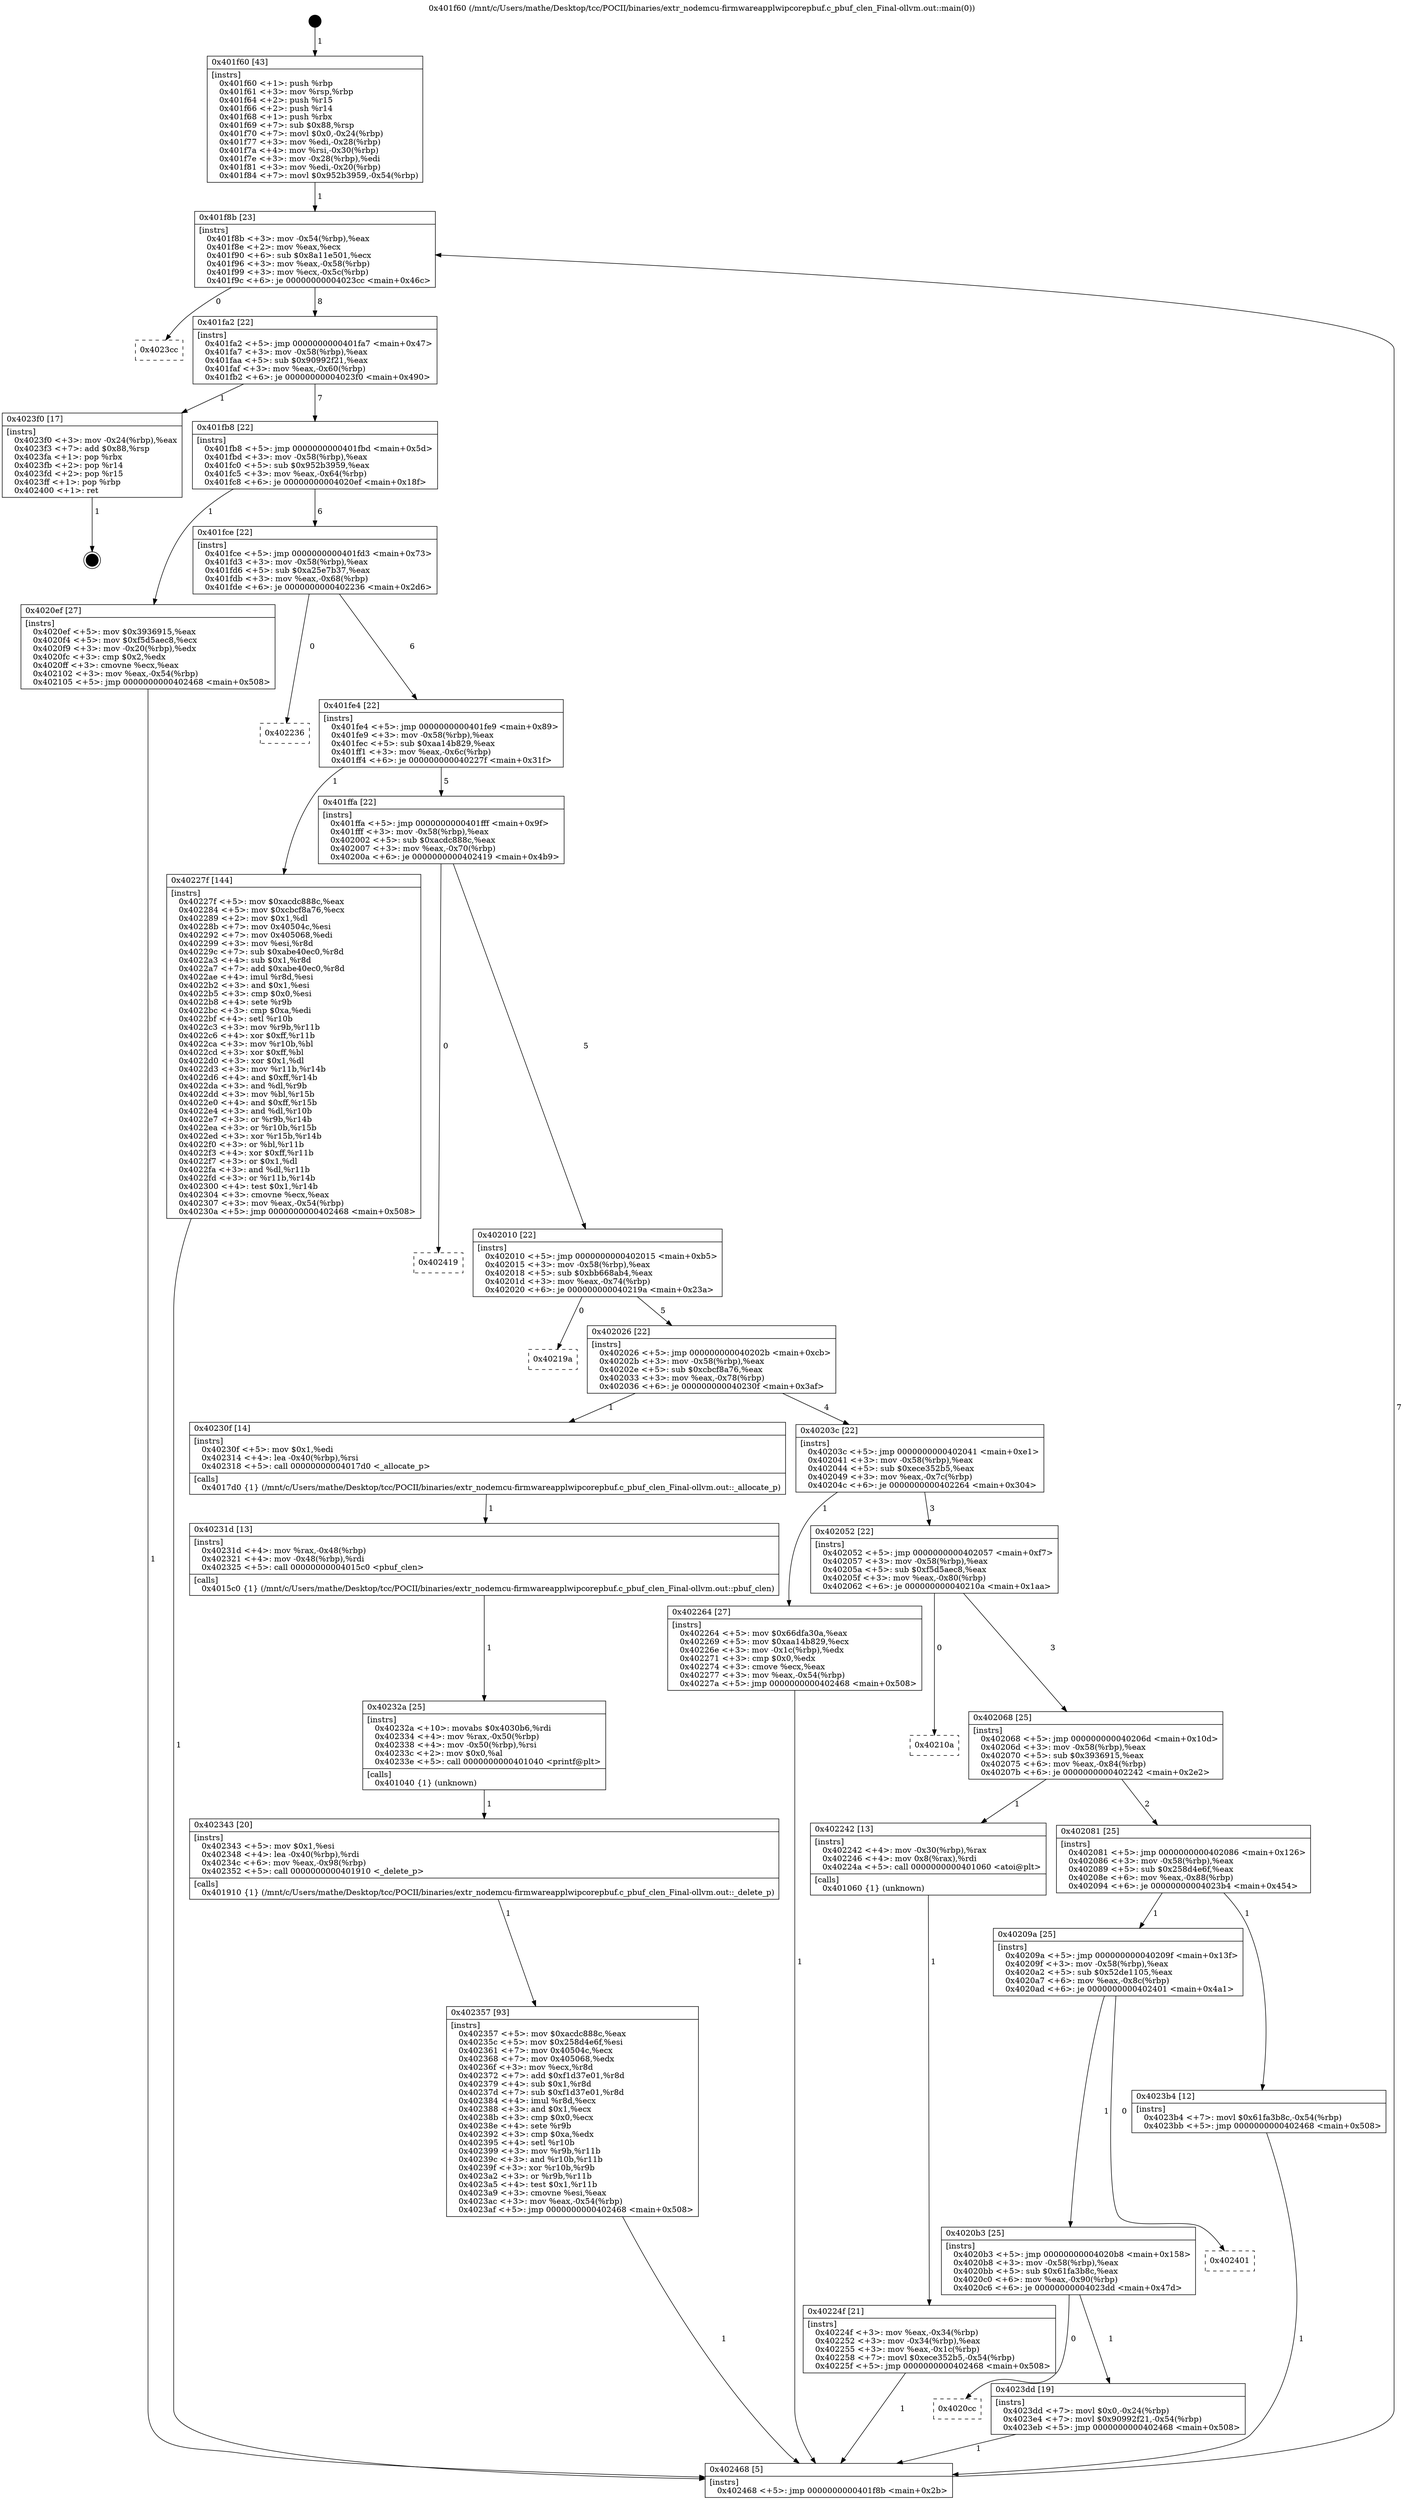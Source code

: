 digraph "0x401f60" {
  label = "0x401f60 (/mnt/c/Users/mathe/Desktop/tcc/POCII/binaries/extr_nodemcu-firmwareapplwipcorepbuf.c_pbuf_clen_Final-ollvm.out::main(0))"
  labelloc = "t"
  node[shape=record]

  Entry [label="",width=0.3,height=0.3,shape=circle,fillcolor=black,style=filled]
  "0x401f8b" [label="{
     0x401f8b [23]\l
     | [instrs]\l
     &nbsp;&nbsp;0x401f8b \<+3\>: mov -0x54(%rbp),%eax\l
     &nbsp;&nbsp;0x401f8e \<+2\>: mov %eax,%ecx\l
     &nbsp;&nbsp;0x401f90 \<+6\>: sub $0x8a11e501,%ecx\l
     &nbsp;&nbsp;0x401f96 \<+3\>: mov %eax,-0x58(%rbp)\l
     &nbsp;&nbsp;0x401f99 \<+3\>: mov %ecx,-0x5c(%rbp)\l
     &nbsp;&nbsp;0x401f9c \<+6\>: je 00000000004023cc \<main+0x46c\>\l
  }"]
  "0x4023cc" [label="{
     0x4023cc\l
  }", style=dashed]
  "0x401fa2" [label="{
     0x401fa2 [22]\l
     | [instrs]\l
     &nbsp;&nbsp;0x401fa2 \<+5\>: jmp 0000000000401fa7 \<main+0x47\>\l
     &nbsp;&nbsp;0x401fa7 \<+3\>: mov -0x58(%rbp),%eax\l
     &nbsp;&nbsp;0x401faa \<+5\>: sub $0x90992f21,%eax\l
     &nbsp;&nbsp;0x401faf \<+3\>: mov %eax,-0x60(%rbp)\l
     &nbsp;&nbsp;0x401fb2 \<+6\>: je 00000000004023f0 \<main+0x490\>\l
  }"]
  Exit [label="",width=0.3,height=0.3,shape=circle,fillcolor=black,style=filled,peripheries=2]
  "0x4023f0" [label="{
     0x4023f0 [17]\l
     | [instrs]\l
     &nbsp;&nbsp;0x4023f0 \<+3\>: mov -0x24(%rbp),%eax\l
     &nbsp;&nbsp;0x4023f3 \<+7\>: add $0x88,%rsp\l
     &nbsp;&nbsp;0x4023fa \<+1\>: pop %rbx\l
     &nbsp;&nbsp;0x4023fb \<+2\>: pop %r14\l
     &nbsp;&nbsp;0x4023fd \<+2\>: pop %r15\l
     &nbsp;&nbsp;0x4023ff \<+1\>: pop %rbp\l
     &nbsp;&nbsp;0x402400 \<+1\>: ret\l
  }"]
  "0x401fb8" [label="{
     0x401fb8 [22]\l
     | [instrs]\l
     &nbsp;&nbsp;0x401fb8 \<+5\>: jmp 0000000000401fbd \<main+0x5d\>\l
     &nbsp;&nbsp;0x401fbd \<+3\>: mov -0x58(%rbp),%eax\l
     &nbsp;&nbsp;0x401fc0 \<+5\>: sub $0x952b3959,%eax\l
     &nbsp;&nbsp;0x401fc5 \<+3\>: mov %eax,-0x64(%rbp)\l
     &nbsp;&nbsp;0x401fc8 \<+6\>: je 00000000004020ef \<main+0x18f\>\l
  }"]
  "0x4020cc" [label="{
     0x4020cc\l
  }", style=dashed]
  "0x4020ef" [label="{
     0x4020ef [27]\l
     | [instrs]\l
     &nbsp;&nbsp;0x4020ef \<+5\>: mov $0x3936915,%eax\l
     &nbsp;&nbsp;0x4020f4 \<+5\>: mov $0xf5d5aec8,%ecx\l
     &nbsp;&nbsp;0x4020f9 \<+3\>: mov -0x20(%rbp),%edx\l
     &nbsp;&nbsp;0x4020fc \<+3\>: cmp $0x2,%edx\l
     &nbsp;&nbsp;0x4020ff \<+3\>: cmovne %ecx,%eax\l
     &nbsp;&nbsp;0x402102 \<+3\>: mov %eax,-0x54(%rbp)\l
     &nbsp;&nbsp;0x402105 \<+5\>: jmp 0000000000402468 \<main+0x508\>\l
  }"]
  "0x401fce" [label="{
     0x401fce [22]\l
     | [instrs]\l
     &nbsp;&nbsp;0x401fce \<+5\>: jmp 0000000000401fd3 \<main+0x73\>\l
     &nbsp;&nbsp;0x401fd3 \<+3\>: mov -0x58(%rbp),%eax\l
     &nbsp;&nbsp;0x401fd6 \<+5\>: sub $0xa25e7b37,%eax\l
     &nbsp;&nbsp;0x401fdb \<+3\>: mov %eax,-0x68(%rbp)\l
     &nbsp;&nbsp;0x401fde \<+6\>: je 0000000000402236 \<main+0x2d6\>\l
  }"]
  "0x402468" [label="{
     0x402468 [5]\l
     | [instrs]\l
     &nbsp;&nbsp;0x402468 \<+5\>: jmp 0000000000401f8b \<main+0x2b\>\l
  }"]
  "0x401f60" [label="{
     0x401f60 [43]\l
     | [instrs]\l
     &nbsp;&nbsp;0x401f60 \<+1\>: push %rbp\l
     &nbsp;&nbsp;0x401f61 \<+3\>: mov %rsp,%rbp\l
     &nbsp;&nbsp;0x401f64 \<+2\>: push %r15\l
     &nbsp;&nbsp;0x401f66 \<+2\>: push %r14\l
     &nbsp;&nbsp;0x401f68 \<+1\>: push %rbx\l
     &nbsp;&nbsp;0x401f69 \<+7\>: sub $0x88,%rsp\l
     &nbsp;&nbsp;0x401f70 \<+7\>: movl $0x0,-0x24(%rbp)\l
     &nbsp;&nbsp;0x401f77 \<+3\>: mov %edi,-0x28(%rbp)\l
     &nbsp;&nbsp;0x401f7a \<+4\>: mov %rsi,-0x30(%rbp)\l
     &nbsp;&nbsp;0x401f7e \<+3\>: mov -0x28(%rbp),%edi\l
     &nbsp;&nbsp;0x401f81 \<+3\>: mov %edi,-0x20(%rbp)\l
     &nbsp;&nbsp;0x401f84 \<+7\>: movl $0x952b3959,-0x54(%rbp)\l
  }"]
  "0x4023dd" [label="{
     0x4023dd [19]\l
     | [instrs]\l
     &nbsp;&nbsp;0x4023dd \<+7\>: movl $0x0,-0x24(%rbp)\l
     &nbsp;&nbsp;0x4023e4 \<+7\>: movl $0x90992f21,-0x54(%rbp)\l
     &nbsp;&nbsp;0x4023eb \<+5\>: jmp 0000000000402468 \<main+0x508\>\l
  }"]
  "0x402236" [label="{
     0x402236\l
  }", style=dashed]
  "0x401fe4" [label="{
     0x401fe4 [22]\l
     | [instrs]\l
     &nbsp;&nbsp;0x401fe4 \<+5\>: jmp 0000000000401fe9 \<main+0x89\>\l
     &nbsp;&nbsp;0x401fe9 \<+3\>: mov -0x58(%rbp),%eax\l
     &nbsp;&nbsp;0x401fec \<+5\>: sub $0xaa14b829,%eax\l
     &nbsp;&nbsp;0x401ff1 \<+3\>: mov %eax,-0x6c(%rbp)\l
     &nbsp;&nbsp;0x401ff4 \<+6\>: je 000000000040227f \<main+0x31f\>\l
  }"]
  "0x4020b3" [label="{
     0x4020b3 [25]\l
     | [instrs]\l
     &nbsp;&nbsp;0x4020b3 \<+5\>: jmp 00000000004020b8 \<main+0x158\>\l
     &nbsp;&nbsp;0x4020b8 \<+3\>: mov -0x58(%rbp),%eax\l
     &nbsp;&nbsp;0x4020bb \<+5\>: sub $0x61fa3b8c,%eax\l
     &nbsp;&nbsp;0x4020c0 \<+6\>: mov %eax,-0x90(%rbp)\l
     &nbsp;&nbsp;0x4020c6 \<+6\>: je 00000000004023dd \<main+0x47d\>\l
  }"]
  "0x40227f" [label="{
     0x40227f [144]\l
     | [instrs]\l
     &nbsp;&nbsp;0x40227f \<+5\>: mov $0xacdc888c,%eax\l
     &nbsp;&nbsp;0x402284 \<+5\>: mov $0xcbcf8a76,%ecx\l
     &nbsp;&nbsp;0x402289 \<+2\>: mov $0x1,%dl\l
     &nbsp;&nbsp;0x40228b \<+7\>: mov 0x40504c,%esi\l
     &nbsp;&nbsp;0x402292 \<+7\>: mov 0x405068,%edi\l
     &nbsp;&nbsp;0x402299 \<+3\>: mov %esi,%r8d\l
     &nbsp;&nbsp;0x40229c \<+7\>: sub $0xabe40ec0,%r8d\l
     &nbsp;&nbsp;0x4022a3 \<+4\>: sub $0x1,%r8d\l
     &nbsp;&nbsp;0x4022a7 \<+7\>: add $0xabe40ec0,%r8d\l
     &nbsp;&nbsp;0x4022ae \<+4\>: imul %r8d,%esi\l
     &nbsp;&nbsp;0x4022b2 \<+3\>: and $0x1,%esi\l
     &nbsp;&nbsp;0x4022b5 \<+3\>: cmp $0x0,%esi\l
     &nbsp;&nbsp;0x4022b8 \<+4\>: sete %r9b\l
     &nbsp;&nbsp;0x4022bc \<+3\>: cmp $0xa,%edi\l
     &nbsp;&nbsp;0x4022bf \<+4\>: setl %r10b\l
     &nbsp;&nbsp;0x4022c3 \<+3\>: mov %r9b,%r11b\l
     &nbsp;&nbsp;0x4022c6 \<+4\>: xor $0xff,%r11b\l
     &nbsp;&nbsp;0x4022ca \<+3\>: mov %r10b,%bl\l
     &nbsp;&nbsp;0x4022cd \<+3\>: xor $0xff,%bl\l
     &nbsp;&nbsp;0x4022d0 \<+3\>: xor $0x1,%dl\l
     &nbsp;&nbsp;0x4022d3 \<+3\>: mov %r11b,%r14b\l
     &nbsp;&nbsp;0x4022d6 \<+4\>: and $0xff,%r14b\l
     &nbsp;&nbsp;0x4022da \<+3\>: and %dl,%r9b\l
     &nbsp;&nbsp;0x4022dd \<+3\>: mov %bl,%r15b\l
     &nbsp;&nbsp;0x4022e0 \<+4\>: and $0xff,%r15b\l
     &nbsp;&nbsp;0x4022e4 \<+3\>: and %dl,%r10b\l
     &nbsp;&nbsp;0x4022e7 \<+3\>: or %r9b,%r14b\l
     &nbsp;&nbsp;0x4022ea \<+3\>: or %r10b,%r15b\l
     &nbsp;&nbsp;0x4022ed \<+3\>: xor %r15b,%r14b\l
     &nbsp;&nbsp;0x4022f0 \<+3\>: or %bl,%r11b\l
     &nbsp;&nbsp;0x4022f3 \<+4\>: xor $0xff,%r11b\l
     &nbsp;&nbsp;0x4022f7 \<+3\>: or $0x1,%dl\l
     &nbsp;&nbsp;0x4022fa \<+3\>: and %dl,%r11b\l
     &nbsp;&nbsp;0x4022fd \<+3\>: or %r11b,%r14b\l
     &nbsp;&nbsp;0x402300 \<+4\>: test $0x1,%r14b\l
     &nbsp;&nbsp;0x402304 \<+3\>: cmovne %ecx,%eax\l
     &nbsp;&nbsp;0x402307 \<+3\>: mov %eax,-0x54(%rbp)\l
     &nbsp;&nbsp;0x40230a \<+5\>: jmp 0000000000402468 \<main+0x508\>\l
  }"]
  "0x401ffa" [label="{
     0x401ffa [22]\l
     | [instrs]\l
     &nbsp;&nbsp;0x401ffa \<+5\>: jmp 0000000000401fff \<main+0x9f\>\l
     &nbsp;&nbsp;0x401fff \<+3\>: mov -0x58(%rbp),%eax\l
     &nbsp;&nbsp;0x402002 \<+5\>: sub $0xacdc888c,%eax\l
     &nbsp;&nbsp;0x402007 \<+3\>: mov %eax,-0x70(%rbp)\l
     &nbsp;&nbsp;0x40200a \<+6\>: je 0000000000402419 \<main+0x4b9\>\l
  }"]
  "0x402401" [label="{
     0x402401\l
  }", style=dashed]
  "0x402419" [label="{
     0x402419\l
  }", style=dashed]
  "0x402010" [label="{
     0x402010 [22]\l
     | [instrs]\l
     &nbsp;&nbsp;0x402010 \<+5\>: jmp 0000000000402015 \<main+0xb5\>\l
     &nbsp;&nbsp;0x402015 \<+3\>: mov -0x58(%rbp),%eax\l
     &nbsp;&nbsp;0x402018 \<+5\>: sub $0xbb668ab4,%eax\l
     &nbsp;&nbsp;0x40201d \<+3\>: mov %eax,-0x74(%rbp)\l
     &nbsp;&nbsp;0x402020 \<+6\>: je 000000000040219a \<main+0x23a\>\l
  }"]
  "0x40209a" [label="{
     0x40209a [25]\l
     | [instrs]\l
     &nbsp;&nbsp;0x40209a \<+5\>: jmp 000000000040209f \<main+0x13f\>\l
     &nbsp;&nbsp;0x40209f \<+3\>: mov -0x58(%rbp),%eax\l
     &nbsp;&nbsp;0x4020a2 \<+5\>: sub $0x52de1105,%eax\l
     &nbsp;&nbsp;0x4020a7 \<+6\>: mov %eax,-0x8c(%rbp)\l
     &nbsp;&nbsp;0x4020ad \<+6\>: je 0000000000402401 \<main+0x4a1\>\l
  }"]
  "0x40219a" [label="{
     0x40219a\l
  }", style=dashed]
  "0x402026" [label="{
     0x402026 [22]\l
     | [instrs]\l
     &nbsp;&nbsp;0x402026 \<+5\>: jmp 000000000040202b \<main+0xcb\>\l
     &nbsp;&nbsp;0x40202b \<+3\>: mov -0x58(%rbp),%eax\l
     &nbsp;&nbsp;0x40202e \<+5\>: sub $0xcbcf8a76,%eax\l
     &nbsp;&nbsp;0x402033 \<+3\>: mov %eax,-0x78(%rbp)\l
     &nbsp;&nbsp;0x402036 \<+6\>: je 000000000040230f \<main+0x3af\>\l
  }"]
  "0x4023b4" [label="{
     0x4023b4 [12]\l
     | [instrs]\l
     &nbsp;&nbsp;0x4023b4 \<+7\>: movl $0x61fa3b8c,-0x54(%rbp)\l
     &nbsp;&nbsp;0x4023bb \<+5\>: jmp 0000000000402468 \<main+0x508\>\l
  }"]
  "0x40230f" [label="{
     0x40230f [14]\l
     | [instrs]\l
     &nbsp;&nbsp;0x40230f \<+5\>: mov $0x1,%edi\l
     &nbsp;&nbsp;0x402314 \<+4\>: lea -0x40(%rbp),%rsi\l
     &nbsp;&nbsp;0x402318 \<+5\>: call 00000000004017d0 \<_allocate_p\>\l
     | [calls]\l
     &nbsp;&nbsp;0x4017d0 \{1\} (/mnt/c/Users/mathe/Desktop/tcc/POCII/binaries/extr_nodemcu-firmwareapplwipcorepbuf.c_pbuf_clen_Final-ollvm.out::_allocate_p)\l
  }"]
  "0x40203c" [label="{
     0x40203c [22]\l
     | [instrs]\l
     &nbsp;&nbsp;0x40203c \<+5\>: jmp 0000000000402041 \<main+0xe1\>\l
     &nbsp;&nbsp;0x402041 \<+3\>: mov -0x58(%rbp),%eax\l
     &nbsp;&nbsp;0x402044 \<+5\>: sub $0xece352b5,%eax\l
     &nbsp;&nbsp;0x402049 \<+3\>: mov %eax,-0x7c(%rbp)\l
     &nbsp;&nbsp;0x40204c \<+6\>: je 0000000000402264 \<main+0x304\>\l
  }"]
  "0x402357" [label="{
     0x402357 [93]\l
     | [instrs]\l
     &nbsp;&nbsp;0x402357 \<+5\>: mov $0xacdc888c,%eax\l
     &nbsp;&nbsp;0x40235c \<+5\>: mov $0x258d4e6f,%esi\l
     &nbsp;&nbsp;0x402361 \<+7\>: mov 0x40504c,%ecx\l
     &nbsp;&nbsp;0x402368 \<+7\>: mov 0x405068,%edx\l
     &nbsp;&nbsp;0x40236f \<+3\>: mov %ecx,%r8d\l
     &nbsp;&nbsp;0x402372 \<+7\>: add $0xf1d37e01,%r8d\l
     &nbsp;&nbsp;0x402379 \<+4\>: sub $0x1,%r8d\l
     &nbsp;&nbsp;0x40237d \<+7\>: sub $0xf1d37e01,%r8d\l
     &nbsp;&nbsp;0x402384 \<+4\>: imul %r8d,%ecx\l
     &nbsp;&nbsp;0x402388 \<+3\>: and $0x1,%ecx\l
     &nbsp;&nbsp;0x40238b \<+3\>: cmp $0x0,%ecx\l
     &nbsp;&nbsp;0x40238e \<+4\>: sete %r9b\l
     &nbsp;&nbsp;0x402392 \<+3\>: cmp $0xa,%edx\l
     &nbsp;&nbsp;0x402395 \<+4\>: setl %r10b\l
     &nbsp;&nbsp;0x402399 \<+3\>: mov %r9b,%r11b\l
     &nbsp;&nbsp;0x40239c \<+3\>: and %r10b,%r11b\l
     &nbsp;&nbsp;0x40239f \<+3\>: xor %r10b,%r9b\l
     &nbsp;&nbsp;0x4023a2 \<+3\>: or %r9b,%r11b\l
     &nbsp;&nbsp;0x4023a5 \<+4\>: test $0x1,%r11b\l
     &nbsp;&nbsp;0x4023a9 \<+3\>: cmovne %esi,%eax\l
     &nbsp;&nbsp;0x4023ac \<+3\>: mov %eax,-0x54(%rbp)\l
     &nbsp;&nbsp;0x4023af \<+5\>: jmp 0000000000402468 \<main+0x508\>\l
  }"]
  "0x402264" [label="{
     0x402264 [27]\l
     | [instrs]\l
     &nbsp;&nbsp;0x402264 \<+5\>: mov $0x66dfa30a,%eax\l
     &nbsp;&nbsp;0x402269 \<+5\>: mov $0xaa14b829,%ecx\l
     &nbsp;&nbsp;0x40226e \<+3\>: mov -0x1c(%rbp),%edx\l
     &nbsp;&nbsp;0x402271 \<+3\>: cmp $0x0,%edx\l
     &nbsp;&nbsp;0x402274 \<+3\>: cmove %ecx,%eax\l
     &nbsp;&nbsp;0x402277 \<+3\>: mov %eax,-0x54(%rbp)\l
     &nbsp;&nbsp;0x40227a \<+5\>: jmp 0000000000402468 \<main+0x508\>\l
  }"]
  "0x402052" [label="{
     0x402052 [22]\l
     | [instrs]\l
     &nbsp;&nbsp;0x402052 \<+5\>: jmp 0000000000402057 \<main+0xf7\>\l
     &nbsp;&nbsp;0x402057 \<+3\>: mov -0x58(%rbp),%eax\l
     &nbsp;&nbsp;0x40205a \<+5\>: sub $0xf5d5aec8,%eax\l
     &nbsp;&nbsp;0x40205f \<+3\>: mov %eax,-0x80(%rbp)\l
     &nbsp;&nbsp;0x402062 \<+6\>: je 000000000040210a \<main+0x1aa\>\l
  }"]
  "0x402343" [label="{
     0x402343 [20]\l
     | [instrs]\l
     &nbsp;&nbsp;0x402343 \<+5\>: mov $0x1,%esi\l
     &nbsp;&nbsp;0x402348 \<+4\>: lea -0x40(%rbp),%rdi\l
     &nbsp;&nbsp;0x40234c \<+6\>: mov %eax,-0x98(%rbp)\l
     &nbsp;&nbsp;0x402352 \<+5\>: call 0000000000401910 \<_delete_p\>\l
     | [calls]\l
     &nbsp;&nbsp;0x401910 \{1\} (/mnt/c/Users/mathe/Desktop/tcc/POCII/binaries/extr_nodemcu-firmwareapplwipcorepbuf.c_pbuf_clen_Final-ollvm.out::_delete_p)\l
  }"]
  "0x40210a" [label="{
     0x40210a\l
  }", style=dashed]
  "0x402068" [label="{
     0x402068 [25]\l
     | [instrs]\l
     &nbsp;&nbsp;0x402068 \<+5\>: jmp 000000000040206d \<main+0x10d\>\l
     &nbsp;&nbsp;0x40206d \<+3\>: mov -0x58(%rbp),%eax\l
     &nbsp;&nbsp;0x402070 \<+5\>: sub $0x3936915,%eax\l
     &nbsp;&nbsp;0x402075 \<+6\>: mov %eax,-0x84(%rbp)\l
     &nbsp;&nbsp;0x40207b \<+6\>: je 0000000000402242 \<main+0x2e2\>\l
  }"]
  "0x40232a" [label="{
     0x40232a [25]\l
     | [instrs]\l
     &nbsp;&nbsp;0x40232a \<+10\>: movabs $0x4030b6,%rdi\l
     &nbsp;&nbsp;0x402334 \<+4\>: mov %rax,-0x50(%rbp)\l
     &nbsp;&nbsp;0x402338 \<+4\>: mov -0x50(%rbp),%rsi\l
     &nbsp;&nbsp;0x40233c \<+2\>: mov $0x0,%al\l
     &nbsp;&nbsp;0x40233e \<+5\>: call 0000000000401040 \<printf@plt\>\l
     | [calls]\l
     &nbsp;&nbsp;0x401040 \{1\} (unknown)\l
  }"]
  "0x402242" [label="{
     0x402242 [13]\l
     | [instrs]\l
     &nbsp;&nbsp;0x402242 \<+4\>: mov -0x30(%rbp),%rax\l
     &nbsp;&nbsp;0x402246 \<+4\>: mov 0x8(%rax),%rdi\l
     &nbsp;&nbsp;0x40224a \<+5\>: call 0000000000401060 \<atoi@plt\>\l
     | [calls]\l
     &nbsp;&nbsp;0x401060 \{1\} (unknown)\l
  }"]
  "0x402081" [label="{
     0x402081 [25]\l
     | [instrs]\l
     &nbsp;&nbsp;0x402081 \<+5\>: jmp 0000000000402086 \<main+0x126\>\l
     &nbsp;&nbsp;0x402086 \<+3\>: mov -0x58(%rbp),%eax\l
     &nbsp;&nbsp;0x402089 \<+5\>: sub $0x258d4e6f,%eax\l
     &nbsp;&nbsp;0x40208e \<+6\>: mov %eax,-0x88(%rbp)\l
     &nbsp;&nbsp;0x402094 \<+6\>: je 00000000004023b4 \<main+0x454\>\l
  }"]
  "0x40224f" [label="{
     0x40224f [21]\l
     | [instrs]\l
     &nbsp;&nbsp;0x40224f \<+3\>: mov %eax,-0x34(%rbp)\l
     &nbsp;&nbsp;0x402252 \<+3\>: mov -0x34(%rbp),%eax\l
     &nbsp;&nbsp;0x402255 \<+3\>: mov %eax,-0x1c(%rbp)\l
     &nbsp;&nbsp;0x402258 \<+7\>: movl $0xece352b5,-0x54(%rbp)\l
     &nbsp;&nbsp;0x40225f \<+5\>: jmp 0000000000402468 \<main+0x508\>\l
  }"]
  "0x40231d" [label="{
     0x40231d [13]\l
     | [instrs]\l
     &nbsp;&nbsp;0x40231d \<+4\>: mov %rax,-0x48(%rbp)\l
     &nbsp;&nbsp;0x402321 \<+4\>: mov -0x48(%rbp),%rdi\l
     &nbsp;&nbsp;0x402325 \<+5\>: call 00000000004015c0 \<pbuf_clen\>\l
     | [calls]\l
     &nbsp;&nbsp;0x4015c0 \{1\} (/mnt/c/Users/mathe/Desktop/tcc/POCII/binaries/extr_nodemcu-firmwareapplwipcorepbuf.c_pbuf_clen_Final-ollvm.out::pbuf_clen)\l
  }"]
  Entry -> "0x401f60" [label=" 1"]
  "0x401f8b" -> "0x4023cc" [label=" 0"]
  "0x401f8b" -> "0x401fa2" [label=" 8"]
  "0x4023f0" -> Exit [label=" 1"]
  "0x401fa2" -> "0x4023f0" [label=" 1"]
  "0x401fa2" -> "0x401fb8" [label=" 7"]
  "0x4023dd" -> "0x402468" [label=" 1"]
  "0x401fb8" -> "0x4020ef" [label=" 1"]
  "0x401fb8" -> "0x401fce" [label=" 6"]
  "0x4020ef" -> "0x402468" [label=" 1"]
  "0x401f60" -> "0x401f8b" [label=" 1"]
  "0x402468" -> "0x401f8b" [label=" 7"]
  "0x4020b3" -> "0x4020cc" [label=" 0"]
  "0x401fce" -> "0x402236" [label=" 0"]
  "0x401fce" -> "0x401fe4" [label=" 6"]
  "0x4020b3" -> "0x4023dd" [label=" 1"]
  "0x401fe4" -> "0x40227f" [label=" 1"]
  "0x401fe4" -> "0x401ffa" [label=" 5"]
  "0x40209a" -> "0x4020b3" [label=" 1"]
  "0x401ffa" -> "0x402419" [label=" 0"]
  "0x401ffa" -> "0x402010" [label=" 5"]
  "0x40209a" -> "0x402401" [label=" 0"]
  "0x402010" -> "0x40219a" [label=" 0"]
  "0x402010" -> "0x402026" [label=" 5"]
  "0x4023b4" -> "0x402468" [label=" 1"]
  "0x402026" -> "0x40230f" [label=" 1"]
  "0x402026" -> "0x40203c" [label=" 4"]
  "0x402081" -> "0x40209a" [label=" 1"]
  "0x40203c" -> "0x402264" [label=" 1"]
  "0x40203c" -> "0x402052" [label=" 3"]
  "0x402081" -> "0x4023b4" [label=" 1"]
  "0x402052" -> "0x40210a" [label=" 0"]
  "0x402052" -> "0x402068" [label=" 3"]
  "0x402357" -> "0x402468" [label=" 1"]
  "0x402068" -> "0x402242" [label=" 1"]
  "0x402068" -> "0x402081" [label=" 2"]
  "0x402242" -> "0x40224f" [label=" 1"]
  "0x40224f" -> "0x402468" [label=" 1"]
  "0x402264" -> "0x402468" [label=" 1"]
  "0x40227f" -> "0x402468" [label=" 1"]
  "0x40230f" -> "0x40231d" [label=" 1"]
  "0x40231d" -> "0x40232a" [label=" 1"]
  "0x40232a" -> "0x402343" [label=" 1"]
  "0x402343" -> "0x402357" [label=" 1"]
}
